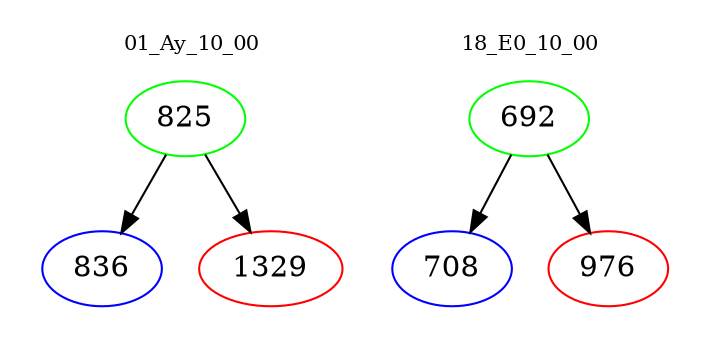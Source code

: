 digraph{
subgraph cluster_0 {
color = white
label = "01_Ay_10_00";
fontsize=10;
T0_825 [label="825", color="green"]
T0_825 -> T0_836 [color="black"]
T0_836 [label="836", color="blue"]
T0_825 -> T0_1329 [color="black"]
T0_1329 [label="1329", color="red"]
}
subgraph cluster_1 {
color = white
label = "18_E0_10_00";
fontsize=10;
T1_692 [label="692", color="green"]
T1_692 -> T1_708 [color="black"]
T1_708 [label="708", color="blue"]
T1_692 -> T1_976 [color="black"]
T1_976 [label="976", color="red"]
}
}
